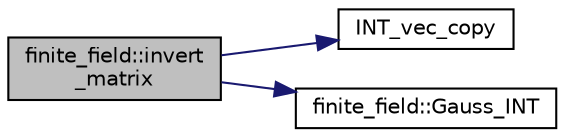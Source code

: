 digraph "finite_field::invert_matrix"
{
  edge [fontname="Helvetica",fontsize="10",labelfontname="Helvetica",labelfontsize="10"];
  node [fontname="Helvetica",fontsize="10",shape=record];
  rankdir="LR";
  Node7095 [label="finite_field::invert\l_matrix",height=0.2,width=0.4,color="black", fillcolor="grey75", style="filled", fontcolor="black"];
  Node7095 -> Node7096 [color="midnightblue",fontsize="10",style="solid",fontname="Helvetica"];
  Node7096 [label="INT_vec_copy",height=0.2,width=0.4,color="black", fillcolor="white", style="filled",URL="$df/dbf/sajeeb_8_c.html#ac2d875e27e009af6ec04d17254d11075"];
  Node7095 -> Node7097 [color="midnightblue",fontsize="10",style="solid",fontname="Helvetica"];
  Node7097 [label="finite_field::Gauss_INT",height=0.2,width=0.4,color="black", fillcolor="white", style="filled",URL="$df/d5a/classfinite__field.html#adb676d2e80341b53751326e3a58beb11"];
}

